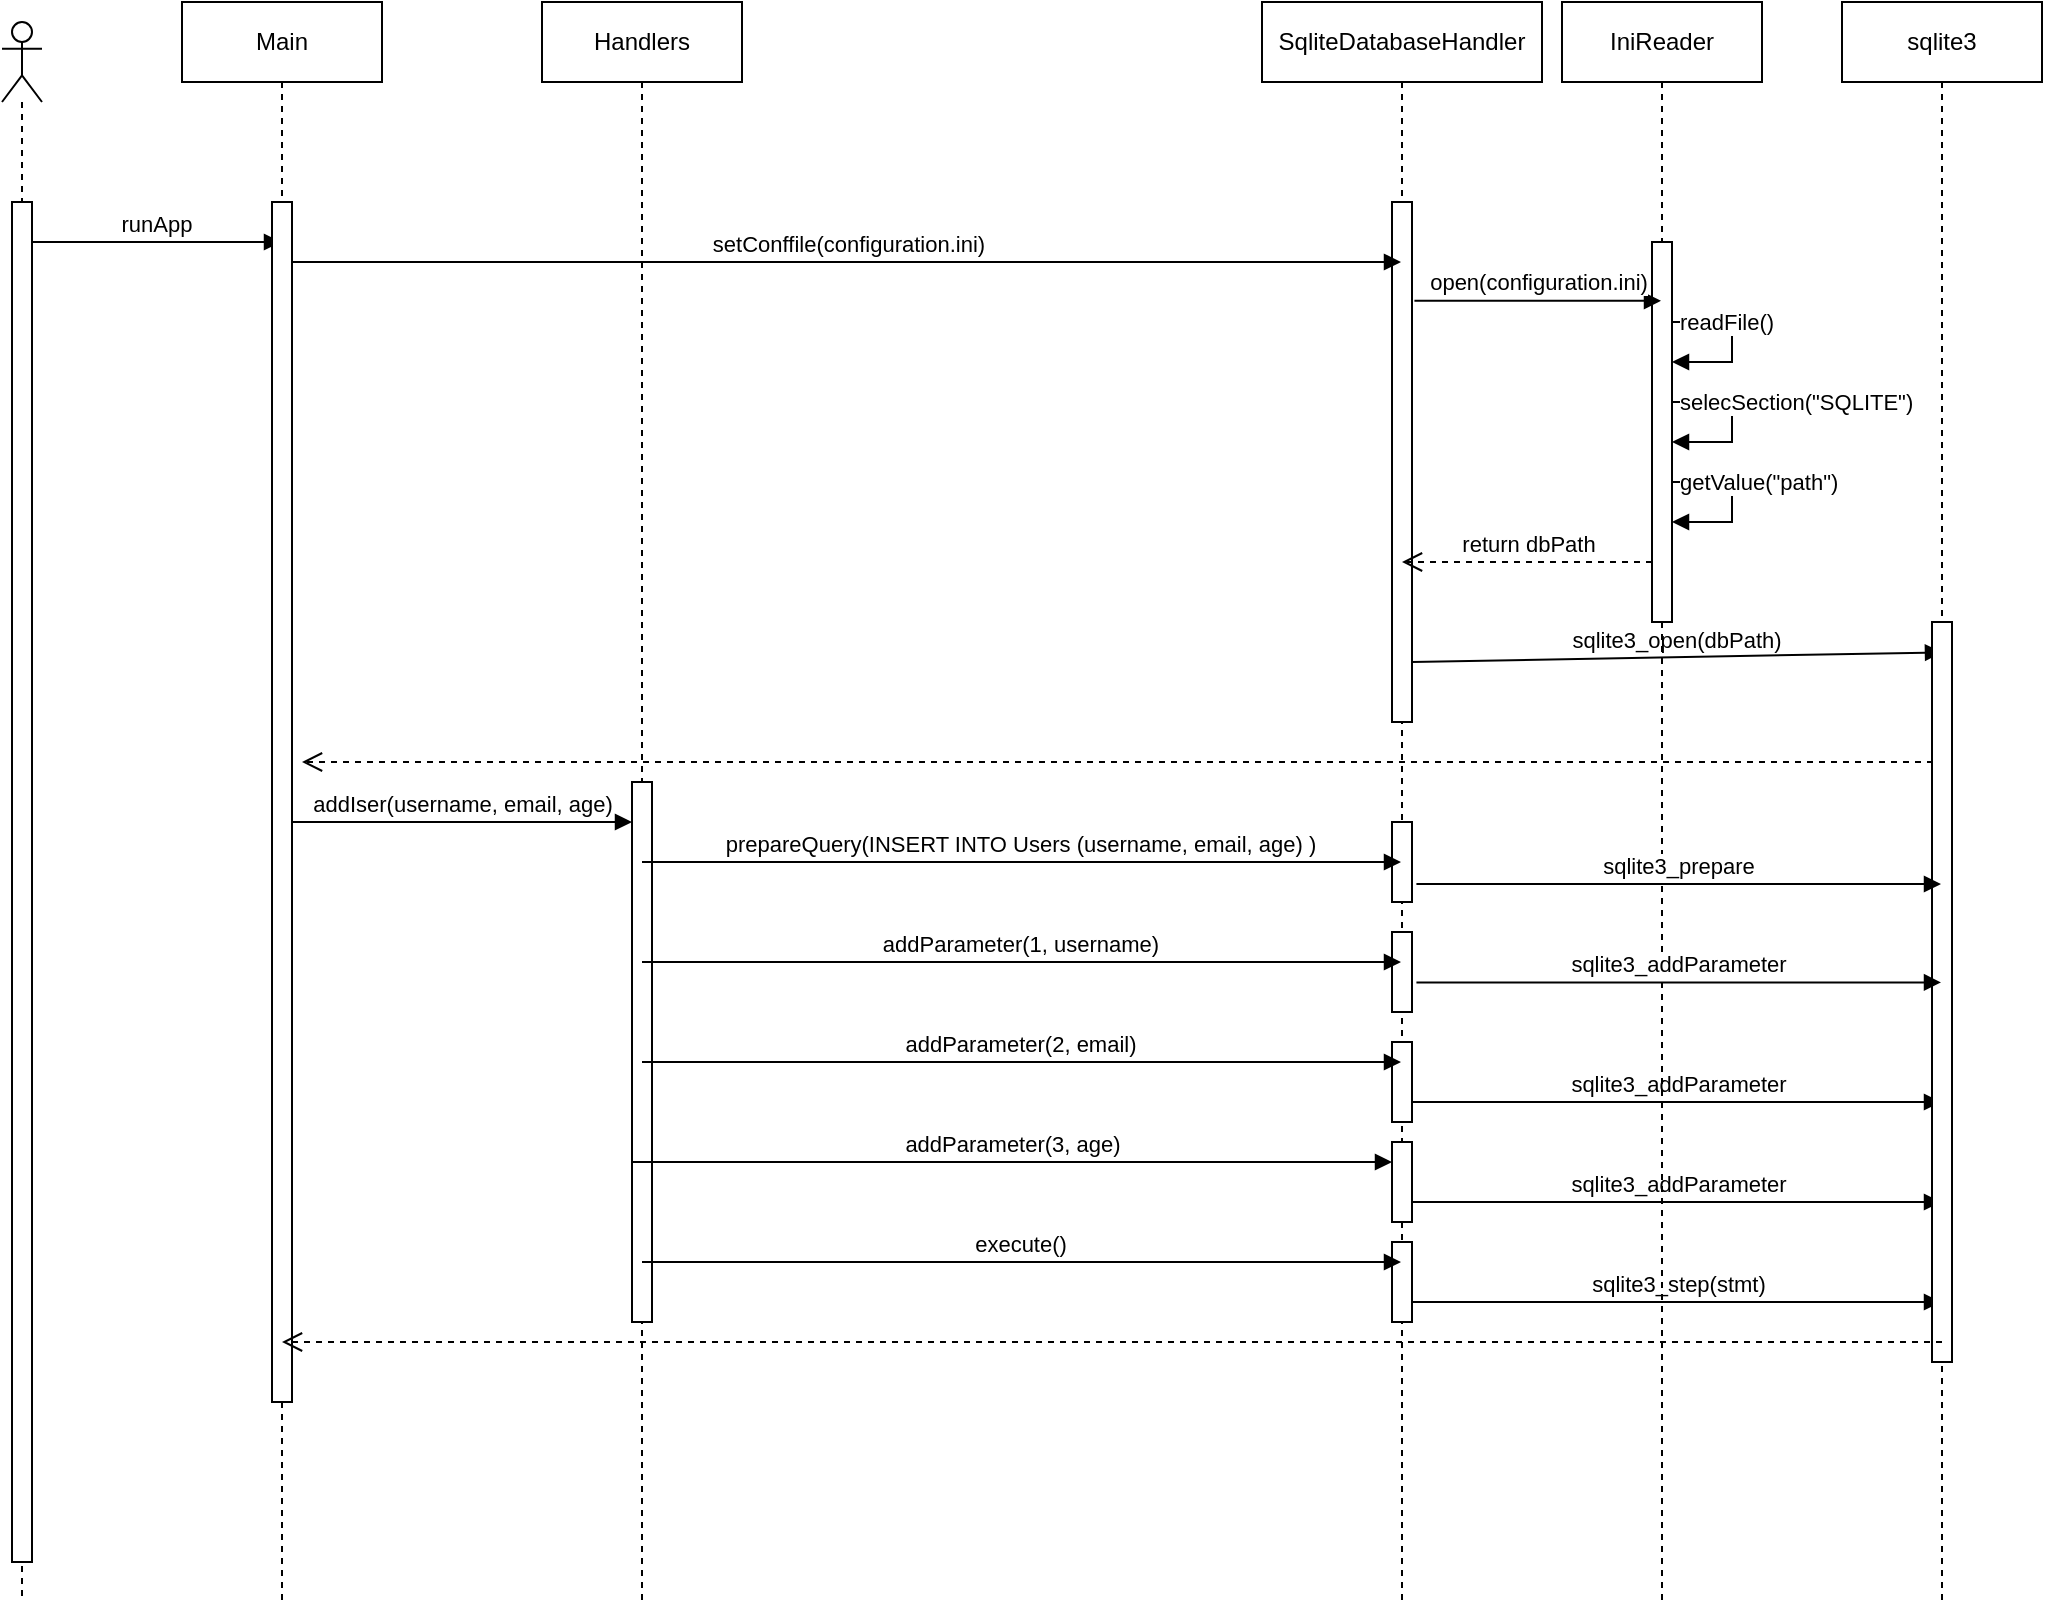 <mxfile>
    <diagram id="FdnBaUvpF8twY8q8mjOQ" name="Página-1">
        <mxGraphModel dx="1652" dy="1036" grid="1" gridSize="10" guides="1" tooltips="1" connect="1" arrows="1" fold="1" page="1" pageScale="1" pageWidth="827" pageHeight="1169" math="0" shadow="0">
            <root>
                <mxCell id="0"/>
                <mxCell id="1" parent="0"/>
                <mxCell id="2" value="" style="shape=umlLifeline;participant=umlActor;perimeter=lifelinePerimeter;whiteSpace=wrap;html=1;container=1;collapsible=0;recursiveResize=0;verticalAlign=top;spacingTop=36;outlineConnect=0;" vertex="1" parent="1">
                    <mxGeometry x="30" y="130" width="20" height="790" as="geometry"/>
                </mxCell>
                <mxCell id="3" value="" style="html=1;points=[];perimeter=orthogonalPerimeter;" vertex="1" parent="2">
                    <mxGeometry x="5" y="90" width="10" height="680" as="geometry"/>
                </mxCell>
                <mxCell id="4" value="runApp" style="html=1;verticalAlign=bottom;startArrow=none;endArrow=block;startSize=8;startFill=0;" edge="1" parent="1" source="3" target="5">
                    <mxGeometry x="-0.004" relative="1" as="geometry">
                        <mxPoint x="50" y="230" as="sourcePoint"/>
                        <mxPoint x="170" y="230" as="targetPoint"/>
                        <Array as="points">
                            <mxPoint x="70" y="240"/>
                        </Array>
                        <mxPoint as="offset"/>
                    </mxGeometry>
                </mxCell>
                <mxCell id="5" value="Main" style="shape=umlLifeline;perimeter=lifelinePerimeter;whiteSpace=wrap;html=1;container=1;collapsible=0;recursiveResize=0;outlineConnect=0;" vertex="1" parent="1">
                    <mxGeometry x="120" y="120" width="100" height="800" as="geometry"/>
                </mxCell>
                <mxCell id="6" value="" style="html=1;points=[];perimeter=orthogonalPerimeter;" vertex="1" parent="5">
                    <mxGeometry x="45" y="100" width="10" height="600" as="geometry"/>
                </mxCell>
                <mxCell id="8" value="Handlers" style="shape=umlLifeline;perimeter=lifelinePerimeter;whiteSpace=wrap;html=1;container=1;collapsible=0;recursiveResize=0;outlineConnect=0;" vertex="1" parent="1">
                    <mxGeometry x="300" y="120" width="100" height="800" as="geometry"/>
                </mxCell>
                <mxCell id="9" value="" style="html=1;points=[];perimeter=orthogonalPerimeter;" vertex="1" parent="8">
                    <mxGeometry x="45" y="390" width="10" height="270" as="geometry"/>
                </mxCell>
                <mxCell id="44" value="addParameter(3, age)" style="html=1;verticalAlign=bottom;startArrow=none;endArrow=block;startSize=8;startFill=0;" edge="1" parent="8">
                    <mxGeometry x="-0.004" relative="1" as="geometry">
                        <mxPoint x="45.5" y="580" as="sourcePoint"/>
                        <mxPoint x="425" y="580" as="targetPoint"/>
                        <Array as="points">
                            <mxPoint x="135.5" y="580"/>
                        </Array>
                        <mxPoint as="offset"/>
                    </mxGeometry>
                </mxCell>
                <mxCell id="12" value="SqliteDatabaseHandler" style="shape=umlLifeline;perimeter=lifelinePerimeter;whiteSpace=wrap;html=1;container=1;collapsible=0;recursiveResize=0;outlineConnect=0;" vertex="1" parent="1">
                    <mxGeometry x="660" y="120" width="140" height="800" as="geometry"/>
                </mxCell>
                <mxCell id="13" value="" style="html=1;points=[];perimeter=orthogonalPerimeter;" vertex="1" parent="12">
                    <mxGeometry x="65" y="100" width="10" height="260" as="geometry"/>
                </mxCell>
                <mxCell id="32" value="sqlite3_open(dbPath)" style="html=1;verticalAlign=bottom;startArrow=none;endArrow=block;startSize=8;startFill=0;entryX=0.5;entryY=0.041;entryDx=0;entryDy=0;entryPerimeter=0;" edge="1" parent="12" target="21">
                    <mxGeometry relative="1" as="geometry">
                        <mxPoint x="75" y="330" as="sourcePoint"/>
                        <mxPoint x="330" y="330" as="targetPoint"/>
                    </mxGeometry>
                </mxCell>
                <mxCell id="36" value="" style="html=1;points=[];perimeter=orthogonalPerimeter;" vertex="1" parent="12">
                    <mxGeometry x="65" y="410" width="10" height="40" as="geometry"/>
                </mxCell>
                <mxCell id="38" value="" style="html=1;points=[];perimeter=orthogonalPerimeter;" vertex="1" parent="12">
                    <mxGeometry x="65" y="465" width="10" height="40" as="geometry"/>
                </mxCell>
                <mxCell id="39" value="" style="html=1;points=[];perimeter=orthogonalPerimeter;" vertex="1" parent="12">
                    <mxGeometry x="65" y="520" width="10" height="40" as="geometry"/>
                </mxCell>
                <mxCell id="40" value="" style="html=1;points=[];perimeter=orthogonalPerimeter;" vertex="1" parent="12">
                    <mxGeometry x="65" y="570" width="10" height="40" as="geometry"/>
                </mxCell>
                <mxCell id="41" value="" style="html=1;points=[];perimeter=orthogonalPerimeter;" vertex="1" parent="12">
                    <mxGeometry x="65" y="620" width="10" height="40" as="geometry"/>
                </mxCell>
                <mxCell id="47" value="sqlite3_addParameter" style="html=1;verticalAlign=bottom;startArrow=none;endArrow=block;startSize=8;startFill=0;" edge="1" parent="12" target="20">
                    <mxGeometry relative="1" as="geometry">
                        <mxPoint x="75" y="550" as="sourcePoint"/>
                        <mxPoint x="339.5" y="550" as="targetPoint"/>
                    </mxGeometry>
                </mxCell>
                <mxCell id="48" value="sqlite3_addParameter" style="html=1;verticalAlign=bottom;startArrow=none;endArrow=block;startSize=8;startFill=0;" edge="1" parent="12" target="20">
                    <mxGeometry relative="1" as="geometry">
                        <mxPoint x="75" y="600" as="sourcePoint"/>
                        <mxPoint x="340" y="600" as="targetPoint"/>
                    </mxGeometry>
                </mxCell>
                <mxCell id="49" value="sqlite3_step(stmt)" style="html=1;verticalAlign=bottom;startArrow=none;endArrow=block;startSize=8;startFill=0;" edge="1" parent="12">
                    <mxGeometry relative="1" as="geometry">
                        <mxPoint x="75" y="650" as="sourcePoint"/>
                        <mxPoint x="339.5" y="650" as="targetPoint"/>
                    </mxGeometry>
                </mxCell>
                <mxCell id="16" value="IniReader" style="shape=umlLifeline;perimeter=lifelinePerimeter;whiteSpace=wrap;html=1;container=1;collapsible=0;recursiveResize=0;outlineConnect=0;" vertex="1" parent="1">
                    <mxGeometry x="810" y="120" width="100" height="800" as="geometry"/>
                </mxCell>
                <mxCell id="17" value="" style="html=1;points=[];perimeter=orthogonalPerimeter;" vertex="1" parent="16">
                    <mxGeometry x="45" y="120" width="10" height="190" as="geometry"/>
                </mxCell>
                <mxCell id="18" value="return dbPath" style="html=1;verticalAlign=bottom;endArrow=open;dashed=1;endSize=8;fontSize=11;" edge="1" parent="16" target="12">
                    <mxGeometry relative="1" as="geometry">
                        <mxPoint x="45" y="280" as="sourcePoint"/>
                        <mxPoint x="-80" y="270" as="targetPoint"/>
                    </mxGeometry>
                </mxCell>
                <mxCell id="19" value="readFile()" style="edgeStyle=orthogonalEdgeStyle;html=1;align=left;spacingLeft=2;endArrow=block;rounded=0;fontSize=11;" edge="1" parent="16">
                    <mxGeometry x="-1" relative="1" as="geometry">
                        <mxPoint x="55" y="160" as="sourcePoint"/>
                        <Array as="points">
                            <mxPoint x="85" y="160"/>
                        </Array>
                        <mxPoint x="55" y="180" as="targetPoint"/>
                        <mxPoint as="offset"/>
                    </mxGeometry>
                </mxCell>
                <mxCell id="30" value="selecSection(&quot;SQLITE&quot;)" style="edgeStyle=orthogonalEdgeStyle;html=1;align=left;spacingLeft=2;endArrow=block;rounded=0;fontSize=11;" edge="1" parent="16">
                    <mxGeometry x="-1" relative="1" as="geometry">
                        <mxPoint x="55" y="200" as="sourcePoint"/>
                        <Array as="points">
                            <mxPoint x="85" y="200"/>
                        </Array>
                        <mxPoint x="55" y="220" as="targetPoint"/>
                        <mxPoint as="offset"/>
                    </mxGeometry>
                </mxCell>
                <mxCell id="31" value="getValue(&quot;path&quot;)" style="edgeStyle=orthogonalEdgeStyle;html=1;align=left;spacingLeft=2;endArrow=block;rounded=0;fontSize=11;" edge="1" parent="16">
                    <mxGeometry x="-1" relative="1" as="geometry">
                        <mxPoint x="55" y="240" as="sourcePoint"/>
                        <Array as="points">
                            <mxPoint x="85" y="240"/>
                        </Array>
                        <mxPoint x="55" y="260" as="targetPoint"/>
                        <mxPoint as="offset"/>
                    </mxGeometry>
                </mxCell>
                <mxCell id="20" value="sqlite3" style="shape=umlLifeline;perimeter=lifelinePerimeter;whiteSpace=wrap;html=1;container=1;collapsible=0;recursiveResize=0;outlineConnect=0;" vertex="1" parent="1">
                    <mxGeometry x="950" y="120" width="100" height="800" as="geometry"/>
                </mxCell>
                <mxCell id="21" value="" style="html=1;points=[];perimeter=orthogonalPerimeter;" vertex="1" parent="20">
                    <mxGeometry x="45" y="310" width="10" height="370" as="geometry"/>
                </mxCell>
                <mxCell id="26" value="setConffile(configuration.ini)" style="html=1;verticalAlign=bottom;startArrow=none;endArrow=block;startSize=8;startFill=0;" edge="1" parent="1" target="12">
                    <mxGeometry relative="1" as="geometry">
                        <mxPoint x="175" y="250" as="sourcePoint"/>
                        <mxPoint x="293.83" y="250" as="targetPoint"/>
                    </mxGeometry>
                </mxCell>
                <mxCell id="14" value="open(configuration.ini)" style="html=1;verticalAlign=bottom;startArrow=none;endArrow=block;startSize=8;startFill=0;exitX=1.121;exitY=0.19;exitDx=0;exitDy=0;exitPerimeter=0;" edge="1" parent="1" target="16" source="13">
                    <mxGeometry x="0.007" relative="1" as="geometry">
                        <mxPoint x="740" y="270" as="sourcePoint"/>
                        <mxPoint x="835" y="270" as="targetPoint"/>
                        <mxPoint as="offset"/>
                    </mxGeometry>
                </mxCell>
                <mxCell id="33" value="" style="html=1;verticalAlign=bottom;endArrow=open;dashed=1;endSize=8;fontSize=11;" edge="1" parent="1">
                    <mxGeometry relative="1" as="geometry">
                        <mxPoint x="995.5" y="500" as="sourcePoint"/>
                        <mxPoint x="180" y="500" as="targetPoint"/>
                    </mxGeometry>
                </mxCell>
                <mxCell id="34" value="addIser(username, email, age)" style="html=1;verticalAlign=bottom;startArrow=none;endArrow=block;startSize=8;startFill=0;" edge="1" parent="1" target="9">
                    <mxGeometry x="-0.004" relative="1" as="geometry">
                        <mxPoint x="175.5" y="530" as="sourcePoint"/>
                        <mxPoint x="300" y="530" as="targetPoint"/>
                        <Array as="points">
                            <mxPoint x="200.5" y="530"/>
                        </Array>
                        <mxPoint as="offset"/>
                    </mxGeometry>
                </mxCell>
                <mxCell id="35" value="prepareQuery(INSERT INTO Users (username, email, age) )" style="html=1;verticalAlign=bottom;startArrow=none;endArrow=block;startSize=8;startFill=0;" edge="1" parent="1" target="12">
                    <mxGeometry x="-0.004" relative="1" as="geometry">
                        <mxPoint x="350" y="550" as="sourcePoint"/>
                        <mxPoint x="549.5" y="550" as="targetPoint"/>
                        <Array as="points">
                            <mxPoint x="440" y="550"/>
                        </Array>
                        <mxPoint as="offset"/>
                    </mxGeometry>
                </mxCell>
                <mxCell id="42" value="addParameter(1, username)" style="html=1;verticalAlign=bottom;startArrow=none;endArrow=block;startSize=8;startFill=0;" edge="1" parent="1">
                    <mxGeometry x="-0.004" relative="1" as="geometry">
                        <mxPoint x="350" y="600" as="sourcePoint"/>
                        <mxPoint x="729.5" y="600" as="targetPoint"/>
                        <Array as="points">
                            <mxPoint x="440" y="600"/>
                        </Array>
                        <mxPoint as="offset"/>
                    </mxGeometry>
                </mxCell>
                <mxCell id="43" value="addParameter(2, email)" style="html=1;verticalAlign=bottom;startArrow=none;endArrow=block;startSize=8;startFill=0;" edge="1" parent="1">
                    <mxGeometry x="-0.004" relative="1" as="geometry">
                        <mxPoint x="350" y="650" as="sourcePoint"/>
                        <mxPoint x="729.5" y="650" as="targetPoint"/>
                        <Array as="points">
                            <mxPoint x="440" y="650"/>
                        </Array>
                        <mxPoint as="offset"/>
                    </mxGeometry>
                </mxCell>
                <mxCell id="45" value="execute()" style="html=1;verticalAlign=bottom;startArrow=none;endArrow=block;startSize=8;startFill=0;" edge="1" parent="1">
                    <mxGeometry x="-0.004" relative="1" as="geometry">
                        <mxPoint x="350" y="750" as="sourcePoint"/>
                        <mxPoint x="729.5" y="750" as="targetPoint"/>
                        <Array as="points">
                            <mxPoint x="440" y="750"/>
                        </Array>
                        <mxPoint as="offset"/>
                    </mxGeometry>
                </mxCell>
                <mxCell id="46" value="sqlite3_addParameter" style="html=1;verticalAlign=bottom;startArrow=none;endArrow=block;startSize=8;startFill=0;exitX=1.221;exitY=0.63;exitDx=0;exitDy=0;exitPerimeter=0;" edge="1" parent="1" source="38" target="20">
                    <mxGeometry relative="1" as="geometry">
                        <mxPoint x="740" y="610" as="sourcePoint"/>
                        <mxPoint x="980" y="610" as="targetPoint"/>
                    </mxGeometry>
                </mxCell>
                <mxCell id="37" value="sqlite3_prepare" style="html=1;verticalAlign=bottom;startArrow=none;endArrow=block;startSize=8;startFill=0;exitX=1.221;exitY=0.775;exitDx=0;exitDy=0;exitPerimeter=0;" edge="1" parent="1" source="36" target="20">
                    <mxGeometry relative="1" as="geometry">
                        <mxPoint x="760" y="560" as="sourcePoint"/>
                        <mxPoint x="999.5" y="560" as="targetPoint"/>
                    </mxGeometry>
                </mxCell>
                <mxCell id="50" value="" style="html=1;verticalAlign=bottom;endArrow=open;dashed=1;endSize=8;fontSize=11;" edge="1" parent="1" target="5">
                    <mxGeometry relative="1" as="geometry">
                        <mxPoint x="1000" y="790" as="sourcePoint"/>
                        <mxPoint x="210" y="770" as="targetPoint"/>
                        <Array as="points">
                            <mxPoint x="290" y="790"/>
                            <mxPoint x="250" y="790"/>
                        </Array>
                    </mxGeometry>
                </mxCell>
            </root>
        </mxGraphModel>
    </diagram>
</mxfile>